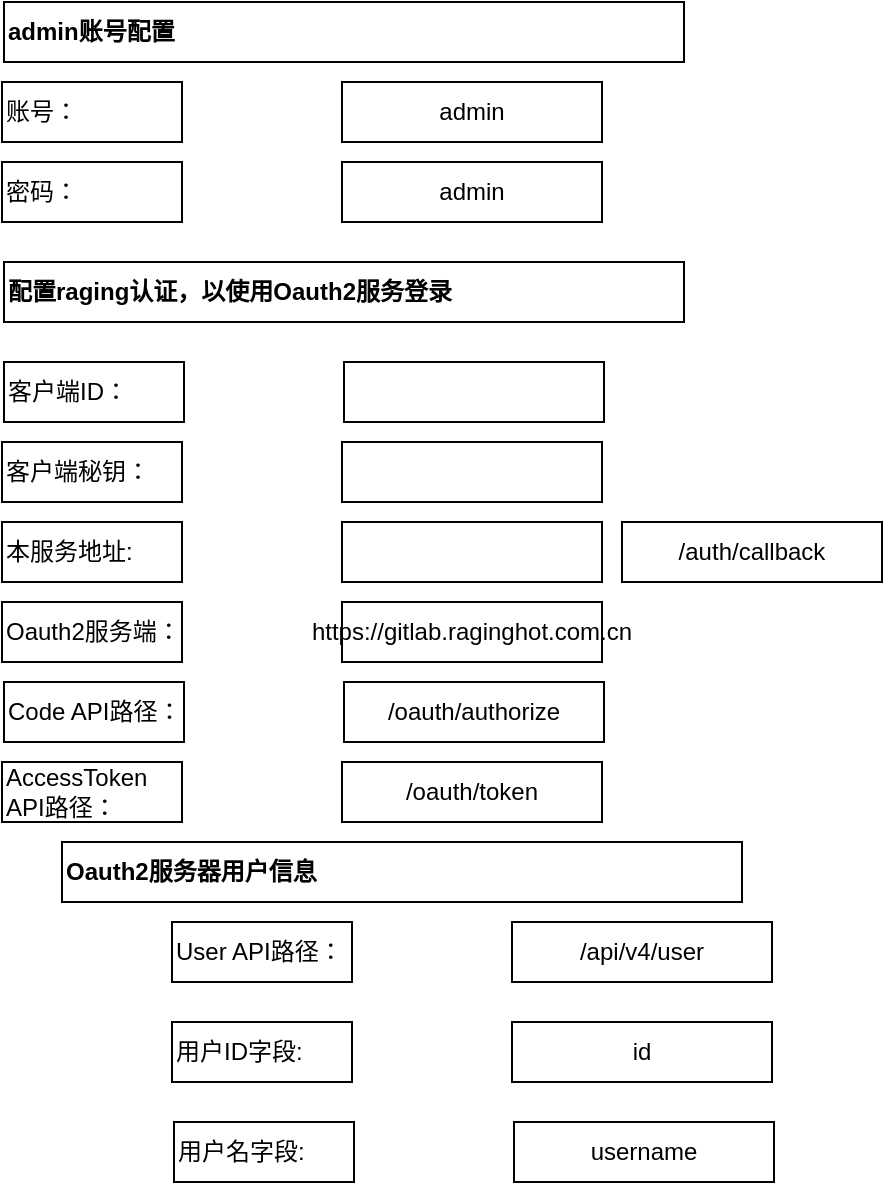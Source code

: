 <mxfile version="12.8.5" type="github"><diagram id="L-7ElQ7h-ZrDLTsLRyYh" name="Page-1"><mxGraphModel dx="868" dy="415" grid="1" gridSize="10" guides="1" tooltips="1" connect="1" arrows="1" fold="1" page="1" pageScale="1" pageWidth="827" pageHeight="1169" math="0" shadow="0"><root><mxCell id="0"/><mxCell id="1" parent="0"/><mxCell id="v9-S4ORn2Wk9r8cHRWnN-2" value="账号：" style="rounded=0;whiteSpace=wrap;html=1;align=left;" vertex="1" parent="1"><mxGeometry x="130" y="50" width="90" height="30" as="geometry"/></mxCell><mxCell id="v9-S4ORn2Wk9r8cHRWnN-3" value="admin" style="rounded=0;whiteSpace=wrap;html=1;" vertex="1" parent="1"><mxGeometry x="300" y="50" width="130" height="30" as="geometry"/></mxCell><mxCell id="v9-S4ORn2Wk9r8cHRWnN-4" value="密码：" style="rounded=0;whiteSpace=wrap;html=1;align=left;" vertex="1" parent="1"><mxGeometry x="130" y="90" width="90" height="30" as="geometry"/></mxCell><mxCell id="v9-S4ORn2Wk9r8cHRWnN-5" value="admin" style="rounded=0;whiteSpace=wrap;html=1;" vertex="1" parent="1"><mxGeometry x="300" y="90" width="130" height="30" as="geometry"/></mxCell><mxCell id="v9-S4ORn2Wk9r8cHRWnN-10" value="配置raging认证，以使用Oauth2服务登录" style="rounded=0;whiteSpace=wrap;html=1;align=left;fontStyle=1" vertex="1" parent="1"><mxGeometry x="131" y="140" width="340" height="30" as="geometry"/></mxCell><mxCell id="v9-S4ORn2Wk9r8cHRWnN-11" value="admin账号配置" style="rounded=0;whiteSpace=wrap;html=1;align=left;fontStyle=1" vertex="1" parent="1"><mxGeometry x="131" y="10" width="340" height="30" as="geometry"/></mxCell><mxCell id="v9-S4ORn2Wk9r8cHRWnN-12" value="客户端ID：" style="rounded=0;whiteSpace=wrap;html=1;align=left;" vertex="1" parent="1"><mxGeometry x="131" y="190" width="90" height="30" as="geometry"/></mxCell><mxCell id="v9-S4ORn2Wk9r8cHRWnN-13" value="" style="rounded=0;whiteSpace=wrap;html=1;" vertex="1" parent="1"><mxGeometry x="301" y="190" width="130" height="30" as="geometry"/></mxCell><mxCell id="v9-S4ORn2Wk9r8cHRWnN-14" value="客户端秘钥：" style="rounded=0;whiteSpace=wrap;html=1;align=left;" vertex="1" parent="1"><mxGeometry x="130" y="230" width="90" height="30" as="geometry"/></mxCell><mxCell id="v9-S4ORn2Wk9r8cHRWnN-15" value="" style="rounded=0;whiteSpace=wrap;html=1;" vertex="1" parent="1"><mxGeometry x="300" y="230" width="130" height="30" as="geometry"/></mxCell><mxCell id="v9-S4ORn2Wk9r8cHRWnN-16" value="本服务地址:" style="rounded=0;whiteSpace=wrap;html=1;align=left;" vertex="1" parent="1"><mxGeometry x="130" y="270" width="90" height="30" as="geometry"/></mxCell><mxCell id="v9-S4ORn2Wk9r8cHRWnN-17" value="" style="rounded=0;whiteSpace=wrap;html=1;" vertex="1" parent="1"><mxGeometry x="300" y="270" width="130" height="30" as="geometry"/></mxCell><mxCell id="v9-S4ORn2Wk9r8cHRWnN-18" value="/auth/callback" style="rounded=0;whiteSpace=wrap;html=1;" vertex="1" parent="1"><mxGeometry x="440" y="270" width="130" height="30" as="geometry"/></mxCell><mxCell id="v9-S4ORn2Wk9r8cHRWnN-19" value="Oauth2服务端：" style="rounded=0;whiteSpace=wrap;html=1;align=left;" vertex="1" parent="1"><mxGeometry x="130" y="310" width="90" height="30" as="geometry"/></mxCell><mxCell id="v9-S4ORn2Wk9r8cHRWnN-20" value="https://gitlab.raginghot.com.cn" style="rounded=0;whiteSpace=wrap;html=1;" vertex="1" parent="1"><mxGeometry x="300" y="310" width="130" height="30" as="geometry"/></mxCell><mxCell id="v9-S4ORn2Wk9r8cHRWnN-22" value="Code API路径：" style="rounded=0;whiteSpace=wrap;html=1;align=left;" vertex="1" parent="1"><mxGeometry x="131" y="350" width="90" height="30" as="geometry"/></mxCell><mxCell id="v9-S4ORn2Wk9r8cHRWnN-23" value="/oauth/authorize" style="rounded=0;whiteSpace=wrap;html=1;" vertex="1" parent="1"><mxGeometry x="301" y="350" width="130" height="30" as="geometry"/></mxCell><mxCell id="v9-S4ORn2Wk9r8cHRWnN-24" value="AccessToken API路径：" style="rounded=0;whiteSpace=wrap;html=1;align=left;" vertex="1" parent="1"><mxGeometry x="130" y="390" width="90" height="30" as="geometry"/></mxCell><mxCell id="v9-S4ORn2Wk9r8cHRWnN-25" value="/oauth/token" style="rounded=0;whiteSpace=wrap;html=1;" vertex="1" parent="1"><mxGeometry x="300" y="390" width="130" height="30" as="geometry"/></mxCell><mxCell id="v9-S4ORn2Wk9r8cHRWnN-26" value="User API路径：" style="rounded=0;whiteSpace=wrap;html=1;align=left;" vertex="1" parent="1"><mxGeometry x="215" y="470" width="90" height="30" as="geometry"/></mxCell><mxCell id="v9-S4ORn2Wk9r8cHRWnN-27" value="/api/v4/user" style="rounded=0;whiteSpace=wrap;html=1;" vertex="1" parent="1"><mxGeometry x="385" y="470" width="130" height="30" as="geometry"/></mxCell><mxCell id="v9-S4ORn2Wk9r8cHRWnN-28" value="用户ID字段:" style="rounded=0;whiteSpace=wrap;html=1;align=left;" vertex="1" parent="1"><mxGeometry x="215" y="520" width="90" height="30" as="geometry"/></mxCell><mxCell id="v9-S4ORn2Wk9r8cHRWnN-29" value="id" style="rounded=0;whiteSpace=wrap;html=1;" vertex="1" parent="1"><mxGeometry x="385" y="520" width="130" height="30" as="geometry"/></mxCell><mxCell id="v9-S4ORn2Wk9r8cHRWnN-30" value="Oauth2服务器用户信息" style="rounded=0;whiteSpace=wrap;html=1;align=left;fontStyle=1" vertex="1" parent="1"><mxGeometry x="160" y="430" width="340" height="30" as="geometry"/></mxCell><mxCell id="v9-S4ORn2Wk9r8cHRWnN-31" value="用户名字段:" style="rounded=0;whiteSpace=wrap;html=1;align=left;" vertex="1" parent="1"><mxGeometry x="216" y="570" width="90" height="30" as="geometry"/></mxCell><mxCell id="v9-S4ORn2Wk9r8cHRWnN-32" value="username" style="rounded=0;whiteSpace=wrap;html=1;" vertex="1" parent="1"><mxGeometry x="386" y="570" width="130" height="30" as="geometry"/></mxCell></root></mxGraphModel></diagram></mxfile>